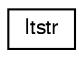 digraph "Graphical Class Hierarchy"
{
  edge [fontname="FreeSans",fontsize="10",labelfontname="FreeSans",labelfontsize="10"];
  node [fontname="FreeSans",fontsize="10",shape=record];
  rankdir="LR";
  Node1 [label="ltstr",height=0.2,width=0.4,color="black", fillcolor="white", style="filled",URL="$structltstr.html",tooltip="Comparison structure. "];
}
